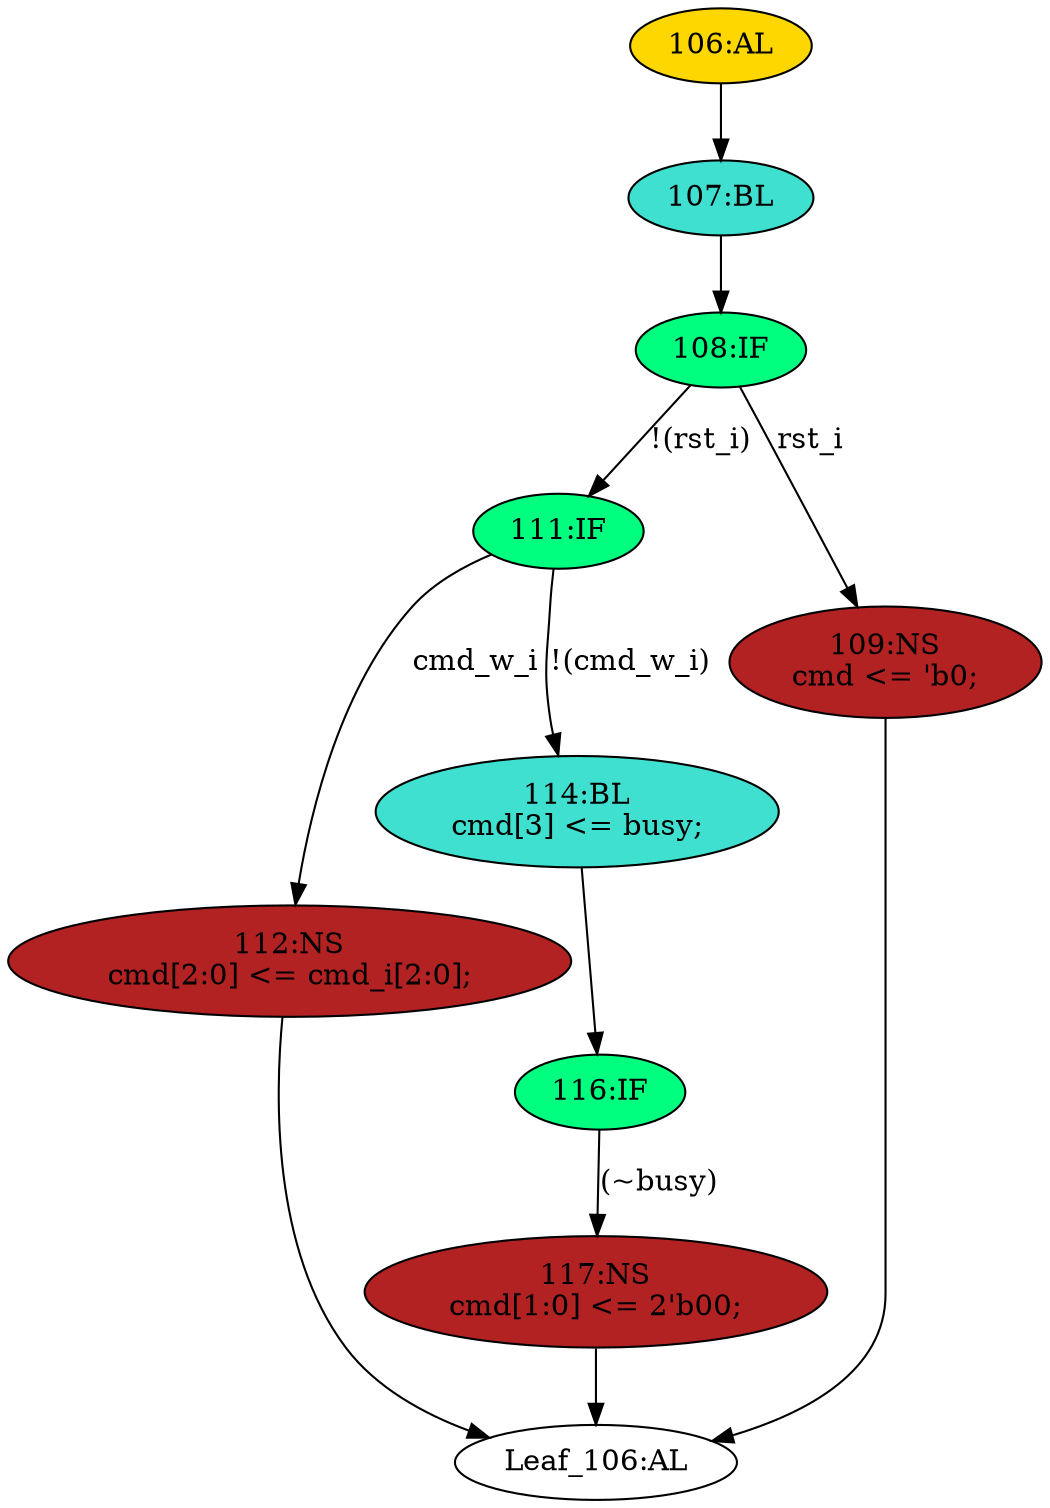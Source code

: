 strict digraph "" {
	node [label="\N"];
	"Leaf_106:AL"	 [def_var="['cmd']",
		label="Leaf_106:AL"];
	"112:NS"	 [ast="<pyverilog.vparser.ast.NonblockingSubstitution object at 0x7f56fedb0750>",
		fillcolor=firebrick,
		label="112:NS
cmd[2:0] <= cmd_i[2:0];",
		statements="[<pyverilog.vparser.ast.NonblockingSubstitution object at 0x7f56fedb0750>]",
		style=filled,
		typ=NonblockingSubstitution];
	"112:NS" -> "Leaf_106:AL"	 [cond="[]",
		lineno=None];
	"116:IF"	 [ast="<pyverilog.vparser.ast.IfStatement object at 0x7f56fedb0f10>",
		fillcolor=springgreen,
		label="116:IF",
		statements="[]",
		style=filled,
		typ=IfStatement];
	"117:NS"	 [ast="<pyverilog.vparser.ast.NonblockingSubstitution object at 0x7f56fedb0f90>",
		fillcolor=firebrick,
		label="117:NS
cmd[1:0] <= 2'b00;",
		statements="[<pyverilog.vparser.ast.NonblockingSubstitution object at 0x7f56fedb0f90>]",
		style=filled,
		typ=NonblockingSubstitution];
	"116:IF" -> "117:NS"	 [cond="['busy']",
		label="(~busy)",
		lineno=116];
	"117:NS" -> "Leaf_106:AL"	 [cond="[]",
		lineno=None];
	"107:BL"	 [ast="<pyverilog.vparser.ast.Block object at 0x7f56fedb0c10>",
		fillcolor=turquoise,
		label="107:BL",
		statements="[]",
		style=filled,
		typ=Block];
	"108:IF"	 [ast="<pyverilog.vparser.ast.IfStatement object at 0x7f56fedb0c50>",
		fillcolor=springgreen,
		label="108:IF",
		statements="[]",
		style=filled,
		typ=IfStatement];
	"107:BL" -> "108:IF"	 [cond="[]",
		lineno=None];
	"106:AL"	 [ast="<pyverilog.vparser.ast.Always object at 0x7f56fedb0b10>",
		clk_sens=True,
		fillcolor=gold,
		label="106:AL",
		sens="['clk_i']",
		statements="[]",
		style=filled,
		typ=Always,
		use_var="['cmd_i', 'busy', 'cmd_w_i', 'rst_i']"];
	"106:AL" -> "107:BL"	 [cond="[]",
		lineno=None];
	"114:BL"	 [ast="<pyverilog.vparser.ast.Block object at 0x7f56fedb0d10>",
		fillcolor=turquoise,
		label="114:BL
cmd[3] <= busy;",
		statements="[<pyverilog.vparser.ast.NonblockingSubstitution object at 0x7f56fedb0d50>]",
		style=filled,
		typ=Block];
	"114:BL" -> "116:IF"	 [cond="[]",
		lineno=None];
	"111:IF"	 [ast="<pyverilog.vparser.ast.IfStatement object at 0x7f56fedb0cd0>",
		fillcolor=springgreen,
		label="111:IF",
		statements="[]",
		style=filled,
		typ=IfStatement];
	"108:IF" -> "111:IF"	 [cond="['rst_i']",
		label="!(rst_i)",
		lineno=108];
	"109:NS"	 [ast="<pyverilog.vparser.ast.NonblockingSubstitution object at 0x7f56feddf290>",
		fillcolor=firebrick,
		label="109:NS
cmd <= 'b0;",
		statements="[<pyverilog.vparser.ast.NonblockingSubstitution object at 0x7f56feddf290>]",
		style=filled,
		typ=NonblockingSubstitution];
	"108:IF" -> "109:NS"	 [cond="['rst_i']",
		label=rst_i,
		lineno=108];
	"111:IF" -> "112:NS"	 [cond="['cmd_w_i']",
		label=cmd_w_i,
		lineno=111];
	"111:IF" -> "114:BL"	 [cond="['cmd_w_i']",
		label="!(cmd_w_i)",
		lineno=111];
	"109:NS" -> "Leaf_106:AL"	 [cond="[]",
		lineno=None];
}
